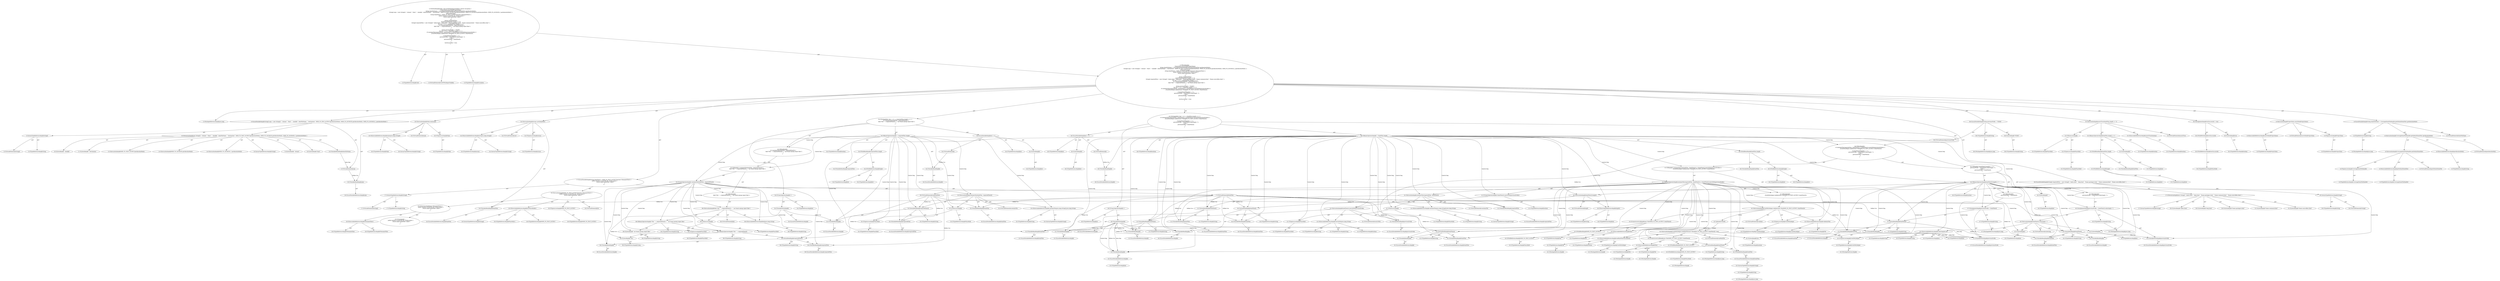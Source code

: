 digraph "testHTMLReportValidity#?" {
0 [label="2:CtTypeReferenceImpl@void" shape=ellipse]
1 [label="2:CtVirtualElement@testHTMLReportValidity" shape=ellipse]
2 [label="2:CtTypeReferenceImpl@Exception" shape=ellipse]
3 [label="2:CtPackageReferenceImpl@java.lang" shape=ellipse]
4 [label="3:CtExecutableReferenceImpl@saveGlobalProjectData()" shape=ellipse]
5 [label="3:CtTypeReferenceImpl@ProjectData" shape=ellipse]
6 [label="3:CtVirtualElement@saveGlobalProjectData" shape=ellipse]
7 [label="3:CtTypeAccessImpl@ProjectData" shape=ellipse]
8 [label="3:CtTypeReferenceImpl@ProjectData" shape=ellipse]
9 [label="3:CtInvocationImpl@ProjectData.saveGlobalProjectData()" shape=ellipse]
10 [label="4:CtTypeReferenceImpl@String" shape=ellipse]
11 [label="4:CtPackageReferenceImpl@java.lang" shape=ellipse]
12 [label="4:CtExecutableReferenceImpl@getAbsolutePath()" shape=ellipse]
13 [label="4:CtTypeReferenceImpl@String" shape=ellipse]
14 [label="4:CtVirtualElement@getAbsolutePath" shape=ellipse]
15 [label="4:CtExecutableReferenceImpl@getDefaultDataFile()" shape=ellipse]
16 [label="4:CtTypeReferenceImpl@CoverageDataFileHandler" shape=ellipse]
17 [label="4:CtVirtualElement@getDefaultDataFile" shape=ellipse]
18 [label="4:CtTypeAccessImpl@CoverageDataFileHandler" shape=ellipse]
19 [label="4:CtTypeReferenceImpl@CoverageDataFileHandler" shape=ellipse]
20 [label="4:CtInvocationImpl@CoverageDataFileHandler.getDefaultDataFile()" shape=ellipse]
21 [label="4:CtInvocationImpl@CoverageDataFileHandler.getDefaultDataFile().getAbsolutePath()" shape=ellipse]
22 [label="4:CtVirtualElement@dataFileName" shape=ellipse]
23 [label="4:CtLocalVariableImpl@String dataFileName = CoverageDataFileHandler.getDefaultDataFile().getAbsolutePath()" shape=ellipse]
24 [label="5:CtVirtualElement@String[]" shape=ellipse]
25 [label="5:CtArrayTypeReferenceImpl@String[]" shape=ellipse]
26 [label="5:CtTypeReferenceImpl@String" shape=ellipse]
27 [label="6:CtNewArrayImpl@new String[]\{ \"--format\", \"html\", \"--datafile\", dataFileName, \"--destination\", PATH_TO_TEST_OUTPUT.getAbsolutePath(), PATH_TO_SOURCES.getAbsolutePath(), PATH_TO_SOURCES_2.getAbsolutePath() \}" shape=ellipse]
28 [label="6:CtArrayTypeReferenceImpl@String[]" shape=ellipse]
29 [label="7:CtLiteralImpl@\"--format\"" shape=ellipse]
30 [label="8:CtLiteralImpl@\"html\"" shape=ellipse]
31 [label="9:CtLiteralImpl@\"--datafile\"" shape=ellipse]
32 [label="10:CtVariableReadImpl@dataFileName" shape=ellipse]
33 [label="11:CtLiteralImpl@\"--destination\"" shape=ellipse]
34 [label="12:CtInvocationImpl@PATH_TO_TEST_OUTPUT.getAbsolutePath()" shape=ellipse]
35 [label="13:CtInvocationImpl@PATH_TO_SOURCES.getAbsolutePath()" shape=ellipse]
36 [label="14:CtInvocationImpl@PATH_TO_SOURCES_2.getAbsolutePath()" shape=ellipse]
37 [label="5:CtVirtualElement@args" shape=ellipse]
38 [label="5:CtLocalVariableImpl@String[] args = new String[]\{ \"--format\", \"html\", \"--datafile\", dataFileName, \"--destination\", PATH_TO_TEST_OUTPUT.getAbsolutePath(), PATH_TO_SOURCES.getAbsolutePath(), PATH_TO_SOURCES_2.getAbsolutePath() \}" shape=ellipse]
39 [label="16:CtExecutableReferenceImpl@main(java.lang.String[])" shape=ellipse]
40 [label="16:CtTypeReferenceImpl@Main" shape=ellipse]
41 [label="16:CtArrayTypeReferenceImpl@String[]" shape=ellipse]
42 [label="16:CtVirtualElement@main" shape=ellipse]
43 [label="16:CtTypeAccessImpl@Main" shape=ellipse]
44 [label="16:CtTypeReferenceImpl@Main" shape=ellipse]
45 [label="16:CtVariableReadImpl@args" shape=ellipse]
46 [label="16:CtLocalVariableReferenceImpl@args" shape=ellipse]
47 [label="16:CtInvocationImpl@Main.main(args)" shape=ellipse]
48 [label="17:CtVirtualElement@String[]" shape=ellipse]
49 [label="17:CtArrayTypeReferenceImpl@String[]" shape=ellipse]
50 [label="17:CtTypeReferenceImpl@String" shape=ellipse]
51 [label="18:CtExecutableReferenceImpl@list(PlaceHold$1)" shape=ellipse]
52 [label="18:CtTypeReferenceImpl@PATH_TO_TEST_OUTPUT" shape=ellipse]
53 [label="18:CtArrayTypeReferenceImpl@String[]" shape=ellipse]
54 [label="18:CtTypeReferenceImpl@PlaceHold.1" shape=ellipse]
55 [label="18:CtVirtualElement@list" shape=ellipse]
56 [label="18:CtTypeAccessImpl@PATH_TO_TEST_OUTPUT" shape=ellipse]
57 [label="18:CtTypeReferenceImpl@PATH_TO_TEST_OUTPUT" shape=ellipse]
58 [label="19:CtExecutableReferenceImpl@FilenameFilter()" shape=ellipse]
59 [label="19:CtTypeReferenceImpl@FilenameFilter" shape=ellipse]
60 [label="19:CtTypeReferenceImpl@FilenameFilter" shape=ellipse]
61 [label="19:CtNewClassImpl@new FilenameFilter() \{
    public boolean accept(File dir, String name) \{
        return name.endsWith(\".html\");
    \}
\}" shape=ellipse]
62 [label="19:CtClassImpl@ \{
    public boolean accept(File dir, String name) \{
        return name.endsWith(\".html\");
    \}
\}" shape=ellipse]
63 [label="18:CtInvocationImpl@PATH_TO_TEST_OUTPUT.list(new FilenameFilter() \{
    public boolean accept(File dir, String name) \{
        return name.endsWith(\".html\");
    \}
\})" shape=ellipse]
64 [label="17:CtVirtualElement@htmlFiles" shape=ellipse]
65 [label="17:CtLocalVariableImpl@String htmlFiles[] = PATH_TO_TEST_OUTPUT.list(new FilenameFilter() \{
    public boolean accept(File dir, String name) \{
        return name.endsWith(\".html\");
    \}
\})" shape=ellipse]
66 [label="24:CtExecutableReferenceImpl@sort(java.lang.String[])" shape=ellipse]
67 [label="24:CtTypeReferenceImpl@Arrays" shape=ellipse]
68 [label="24:CtArrayTypeReferenceImpl@String[]" shape=ellipse]
69 [label="24:CtVirtualElement@sort" shape=ellipse]
70 [label="24:CtTypeAccessImpl@Arrays" shape=ellipse]
71 [label="24:CtTypeReferenceImpl@Arrays" shape=ellipse]
72 [label="24:CtVariableReadImpl@htmlFiles" shape=ellipse]
73 [label="24:CtLocalVariableReferenceImpl@htmlFiles" shape=ellipse]
74 [label="24:CtInvocationImpl@Arrays.sort(htmlFiles)" shape=ellipse]
75 [label="25:CtExecutableReferenceImpl@assertTrue(boolean)" shape=ellipse]
76 [label="25:CtTypeReferenceImpl@boolean" shape=ellipse]
77 [label="25:CtVirtualElement@assertTrue" shape=ellipse]
78 [label="25:CtTypeAccessImpl@PlaceHold" shape=ellipse]
79 [label="25:CtTypeReferenceImpl@PlaceHold" shape=ellipse]
80 [label="25:CtThisAccessImpl@" shape=ellipse]
81 [label="25:CtTypeReferenceImpl@PlaceHold" shape=ellipse]
82 [label="25:CtFieldReferenceImpl@length" shape=ellipse]
83 [label="25:CtTypeReferenceImpl@int" shape=ellipse]
84 [label="25:CtTypeReferenceImpl@int" shape=ellipse]
85 [label="25:CtFieldReadImpl@htmlFiles.length" shape=ellipse]
86 [label="25:CtVariableReadImpl@htmlFiles" shape=ellipse]
87 [label="25:CtLiteralImpl@5" shape=ellipse]
88 [label="25:CtTypeReferenceImpl@int" shape=ellipse]
89 [label="25:CtBinaryOperatorImpl@htmlFiles.length >= 5" shape=ellipse]
90 [label="25:CtTypeReferenceImpl@boolean" shape=ellipse]
91 [label="25:CtInvocationImpl@assertTrue(htmlFiles.length >= 5)" shape=ellipse]
92 [label="26:CtVirtualElement@String[]" shape=ellipse]
93 [label="26:CtArrayTypeReferenceImpl@String[]" shape=ellipse]
94 [label="26:CtTypeReferenceImpl@String" shape=ellipse]
95 [label="27:CtNewArrayImpl@new String[]\{ \"index.html\", \"help.html\", \"frame-packages.html\", \"frame-summary.html\", \"frame-sourcefiles.html\" \}" shape=ellipse]
96 [label="27:CtArrayTypeReferenceImpl@String[]" shape=ellipse]
97 [label="28:CtLiteralImpl@\"index.html\"" shape=ellipse]
98 [label="29:CtLiteralImpl@\"help.html\"" shape=ellipse]
99 [label="30:CtLiteralImpl@\"frame-packages.html\"" shape=ellipse]
100 [label="31:CtLiteralImpl@\"frame-summary.html\"" shape=ellipse]
101 [label="32:CtLiteralImpl@\"frame-sourcefiles.html\"" shape=ellipse]
102 [label="26:CtVirtualElement@requiredFiles" shape=ellipse]
103 [label="26:CtLocalVariableImpl@String[] requiredFiles = new String[]\{ \"index.html\", \"help.html\", \"frame-packages.html\", \"frame-summary.html\", \"frame-sourcefiles.html\" \}" shape=ellipse]
104 [label="34:CtTypeReferenceImpl@int" shape=ellipse]
105 [label="34:CtLiteralImpl@0" shape=ellipse]
106 [label="34:CtTypeReferenceImpl@int" shape=ellipse]
107 [label="34:CtVirtualElement@i" shape=ellipse]
108 [label="34:CtLocalVariableImpl@int i = 0" shape=ellipse]
109 [label="34:CtVariableReadImpl@i" shape=ellipse]
110 [label="34:CtLocalVariableReferenceImpl@i" shape=ellipse]
111 [label="34:CtFieldReferenceImpl@length" shape=ellipse]
112 [label="34:CtTypeReferenceImpl@int" shape=ellipse]
113 [label="34:CtTypeReferenceImpl@int" shape=ellipse]
114 [label="34:CtFieldReadImpl@requiredFiles.length" shape=ellipse]
115 [label="34:CtVariableReadImpl@requiredFiles" shape=ellipse]
116 [label="34:CtBinaryOperatorImpl@i < requiredFiles.length" shape=ellipse]
117 [label="34:CtTypeReferenceImpl@boolean" shape=ellipse]
118 [label="34:CtVariableWriteImpl@i" shape=ellipse]
119 [label="34:CtLocalVariableReferenceImpl@i" shape=ellipse]
120 [label="34:CtUnaryOperatorImpl@i++" shape=ellipse]
121 [label="34:CtTypeReferenceImpl@int" shape=ellipse]
122 [label="35:CtExecutableReferenceImpl@containsFile(java.lang.String[],java.lang.String)" shape=ellipse]
123 [label="35:CtArrayTypeReferenceImpl@String[]" shape=ellipse]
124 [label="35:CtTypeReferenceImpl@String" shape=ellipse]
125 [label="35:CtVirtualElement@containsFile" shape=ellipse]
126 [label="35:CtTypeAccessImpl@PlaceHold" shape=ellipse]
127 [label="35:CtTypeReferenceImpl@PlaceHold" shape=ellipse]
128 [label="35:CtThisAccessImpl@" shape=ellipse]
129 [label="35:CtTypeReferenceImpl@PlaceHold" shape=ellipse]
130 [label="35:CtVariableReadImpl@htmlFiles" shape=ellipse]
131 [label="35:CtLocalVariableReferenceImpl@htmlFiles" shape=ellipse]
132 [label="35:CtVariableReadImpl@requiredFiles" shape=ellipse]
133 [label="35:CtLocalVariableReferenceImpl@requiredFiles" shape=ellipse]
134 [label="35:CtVariableReadImpl@i" shape=ellipse]
135 [label="35:CtLocalVariableReferenceImpl@i" shape=ellipse]
136 [label="35:CtArrayReadImpl@requiredFiles[i]" shape=ellipse]
137 [label="35:CtTypeReferenceImpl@String" shape=ellipse]
138 [label="35:CtInvocationImpl@containsFile(htmlFiles, requiredFiles[i])" shape=ellipse]
139 [label="35:CtUnaryOperatorImpl@!containsFile(htmlFiles, requiredFiles[i])" shape=ellipse]
140 [label="36:CtExecutableReferenceImpl@fail(java.lang.String)" shape=ellipse]
141 [label="36:CtTypeReferenceImpl@String" shape=ellipse]
142 [label="36:CtVirtualElement@fail" shape=ellipse]
143 [label="36:CtTypeAccessImpl@PlaceHold" shape=ellipse]
144 [label="36:CtTypeReferenceImpl@PlaceHold" shape=ellipse]
145 [label="36:CtThisAccessImpl@" shape=ellipse]
146 [label="36:CtTypeReferenceImpl@PlaceHold" shape=ellipse]
147 [label="36:CtLiteralImpl@\"File \"" shape=ellipse]
148 [label="36:CtTypeReferenceImpl@String" shape=ellipse]
149 [label="36:CtVariableReadImpl@requiredFiles" shape=ellipse]
150 [label="36:CtLocalVariableReferenceImpl@requiredFiles" shape=ellipse]
151 [label="36:CtVariableReadImpl@i" shape=ellipse]
152 [label="36:CtLocalVariableReferenceImpl@i" shape=ellipse]
153 [label="36:CtArrayReadImpl@requiredFiles[i]" shape=ellipse]
154 [label="36:CtTypeReferenceImpl@String" shape=ellipse]
155 [label="36:CtBinaryOperatorImpl@(\"File \" + requiredFiles[i])" shape=ellipse]
156 [label="36:CtTypeReferenceImpl@String" shape=ellipse]
157 [label="36:CtLiteralImpl@\" not found among report files\"" shape=ellipse]
158 [label="36:CtTypeReferenceImpl@String" shape=ellipse]
159 [label="36:CtBinaryOperatorImpl@(\"File \" + requiredFiles[i]) + \" not found among report files\"" shape=ellipse]
160 [label="36:CtTypeReferenceImpl@String" shape=ellipse]
161 [label="36:CtInvocationImpl@fail((\"File \" + requiredFiles[i]) + \" not found among report files\")" shape=ellipse]
162 [label="35:CtBlockImpl@\{
    fail((\"File \" + requiredFiles[i]) + \" not found among report files\");
\}" shape=ellipse]
163 [label="35:CtIfImpl@if (!containsFile(htmlFiles, requiredFiles[i])) \{
    fail((\"File \" + requiredFiles[i]) + \" not found among report files\");
\}" shape=ellipse]
164 [label="34:CtBlockImpl@\{
    if (!containsFile(htmlFiles, requiredFiles[i])) \{
        fail((\"File \" + requiredFiles[i]) + \" not found among report files\");
    \}
\}" shape=ellipse]
165 [label="34:CtForImpl@for (int i = 0; i < requiredFiles.length; i++) \{
    if (!containsFile(htmlFiles, requiredFiles[i])) \{
        fail((\"File \" + requiredFiles[i]) + \" not found among report files\");
    \}
\}" shape=ellipse]
166 [label="39:CtTypeReferenceImpl@String" shape=ellipse]
167 [label="39:CtPackageReferenceImpl@java.lang" shape=ellipse]
168 [label="39:CtLiteralImpl@\"NONE\"" shape=ellipse]
169 [label="39:CtTypeReferenceImpl@String" shape=ellipse]
170 [label="39:CtVirtualElement@previousPrefix" shape=ellipse]
171 [label="39:CtLocalVariableImpl@String previousPrefix = \"NONE\"" shape=ellipse]
172 [label="40:CtTypeReferenceImpl@int" shape=ellipse]
173 [label="40:CtLiteralImpl@0" shape=ellipse]
174 [label="40:CtTypeReferenceImpl@int" shape=ellipse]
175 [label="40:CtVirtualElement@i" shape=ellipse]
176 [label="40:CtLocalVariableImpl@int i = 0" shape=ellipse]
177 [label="40:CtVariableReadImpl@i" shape=ellipse]
178 [label="40:CtLocalVariableReferenceImpl@i" shape=ellipse]
179 [label="40:CtFieldReferenceImpl@length" shape=ellipse]
180 [label="40:CtTypeReferenceImpl@int" shape=ellipse]
181 [label="40:CtTypeReferenceImpl@int" shape=ellipse]
182 [label="40:CtFieldReadImpl@htmlFiles.length" shape=ellipse]
183 [label="40:CtVariableReadImpl@htmlFiles" shape=ellipse]
184 [label="40:CtBinaryOperatorImpl@i < htmlFiles.length" shape=ellipse]
185 [label="40:CtTypeReferenceImpl@boolean" shape=ellipse]
186 [label="40:CtVariableWriteImpl@i" shape=ellipse]
187 [label="40:CtLocalVariableReferenceImpl@i" shape=ellipse]
188 [label="40:CtUnaryOperatorImpl@i++" shape=ellipse]
189 [label="40:CtTypeReferenceImpl@int" shape=ellipse]
190 [label="41:CtExecutableReferenceImpl@containsFile(java.lang.String[],java.lang.String)" shape=ellipse]
191 [label="41:CtArrayTypeReferenceImpl@String[]" shape=ellipse]
192 [label="41:CtTypeReferenceImpl@String" shape=ellipse]
193 [label="41:CtVirtualElement@containsFile" shape=ellipse]
194 [label="41:CtTypeAccessImpl@PlaceHold" shape=ellipse]
195 [label="41:CtTypeReferenceImpl@PlaceHold" shape=ellipse]
196 [label="41:CtThisAccessImpl@" shape=ellipse]
197 [label="41:CtTypeReferenceImpl@PlaceHold" shape=ellipse]
198 [label="41:CtVariableReadImpl@requiredFiles" shape=ellipse]
199 [label="41:CtLocalVariableReferenceImpl@requiredFiles" shape=ellipse]
200 [label="41:CtVariableReadImpl@htmlFiles" shape=ellipse]
201 [label="41:CtLocalVariableReferenceImpl@htmlFiles" shape=ellipse]
202 [label="41:CtVariableReadImpl@i" shape=ellipse]
203 [label="41:CtLocalVariableReferenceImpl@i" shape=ellipse]
204 [label="41:CtArrayReadImpl@htmlFiles[i]" shape=ellipse]
205 [label="41:CtTypeReferenceImpl@String" shape=ellipse]
206 [label="41:CtInvocationImpl@containsFile(requiredFiles, htmlFiles[i])" shape=ellipse]
207 [label="41:CtExecutableReferenceImpl@startsWith(java.lang.String)" shape=ellipse]
208 [label="41:CtTypeReferenceImpl@String" shape=ellipse]
209 [label="41:CtTypeReferenceImpl@boolean" shape=ellipse]
210 [label="41:CtTypeReferenceImpl@String" shape=ellipse]
211 [label="41:CtVirtualElement@startsWith" shape=ellipse]
212 [label="41:CtVariableReadImpl@htmlFiles" shape=ellipse]
213 [label="41:CtLocalVariableReferenceImpl@htmlFiles" shape=ellipse]
214 [label="41:CtVariableReadImpl@i" shape=ellipse]
215 [label="41:CtLocalVariableReferenceImpl@i" shape=ellipse]
216 [label="41:CtArrayReadImpl@htmlFiles[i]" shape=ellipse]
217 [label="41:CtTypeReferenceImpl@String" shape=ellipse]
218 [label="41:CtVariableReadImpl@previousPrefix" shape=ellipse]
219 [label="41:CtLocalVariableReferenceImpl@previousPrefix" shape=ellipse]
220 [label="41:CtInvocationImpl@htmlFiles[i].startsWith(previousPrefix)" shape=ellipse]
221 [label="41:CtUnaryOperatorImpl@(!htmlFiles[i].startsWith(previousPrefix))" shape=ellipse]
222 [label="41:CtTypeReferenceImpl@boolean" shape=ellipse]
223 [label="41:CtBinaryOperatorImpl@containsFile(requiredFiles, htmlFiles[i]) || (!htmlFiles[i].startsWith(previousPrefix))" shape=ellipse]
224 [label="42:CtExecutableReferenceImpl@validate(File)" shape=ellipse]
225 [label="42:CtTypeReferenceImpl@JUnitXMLHelper" shape=ellipse]
226 [label="42:CtTypeReferenceImpl@File" shape=ellipse]
227 [label="42:CtVirtualElement@validate" shape=ellipse]
228 [label="42:CtTypeAccessImpl@JUnitXMLHelper" shape=ellipse]
229 [label="42:CtTypeReferenceImpl@JUnitXMLHelper" shape=ellipse]
230 [label="42:CtExecutableReferenceImpl@File()" shape=ellipse]
231 [label="42:CtTypeReferenceImpl@File" shape=ellipse]
232 [label="42:CtTypeReferenceImpl@File" shape=ellipse]
233 [label="42:CtFieldReferenceImpl@PATH_TO_TEST_OUTPUT" shape=ellipse]
234 [label="42:CtTypeReferenceImpl@PlaceHold" shape=ellipse]
235 [label="42:CtFieldReadImpl@PATH_TO_TEST_OUTPUT" shape=ellipse]
236 [label="42:CtVariableReadImpl@htmlFiles" shape=ellipse]
237 [label="42:CtLocalVariableReferenceImpl@htmlFiles" shape=ellipse]
238 [label="42:CtVariableReadImpl@i" shape=ellipse]
239 [label="42:CtLocalVariableReferenceImpl@i" shape=ellipse]
240 [label="42:CtArrayReadImpl@htmlFiles[i]" shape=ellipse]
241 [label="42:CtTypeReferenceImpl@String" shape=ellipse]
242 [label="42:CtConstructorCallImpl@new File(PATH_TO_TEST_OUTPUT, htmlFiles[i])" shape=ellipse]
243 [label="42:CtInvocationImpl@JUnitXMLHelper.validate(new File(PATH_TO_TEST_OUTPUT, htmlFiles[i]))" shape=ellipse]
244 [label="41:CtBlockImpl@\{
    JUnitXMLHelper.validate(new File(PATH_TO_TEST_OUTPUT, htmlFiles[i]));
\}" shape=ellipse]
245 [label="41:CtIfImpl@if (containsFile(requiredFiles, htmlFiles[i]) || (!htmlFiles[i].startsWith(previousPrefix))) \{
    JUnitXMLHelper.validate(new File(PATH_TO_TEST_OUTPUT, htmlFiles[i]));
\}" shape=ellipse]
246 [label="44:CtExecutableReferenceImpl@length()" shape=ellipse]
247 [label="44:CtTypeReferenceImpl@String" shape=ellipse]
248 [label="44:CtTypeReferenceImpl@int" shape=ellipse]
249 [label="44:CtVirtualElement@length" shape=ellipse]
250 [label="44:CtVariableReadImpl@htmlFiles" shape=ellipse]
251 [label="44:CtLocalVariableReferenceImpl@htmlFiles" shape=ellipse]
252 [label="44:CtVariableReadImpl@i" shape=ellipse]
253 [label="44:CtLocalVariableReferenceImpl@i" shape=ellipse]
254 [label="44:CtArrayReadImpl@htmlFiles[i]" shape=ellipse]
255 [label="44:CtTypeReferenceImpl@String" shape=ellipse]
256 [label="44:CtInvocationImpl@htmlFiles[i].length()" shape=ellipse]
257 [label="44:CtLiteralImpl@7" shape=ellipse]
258 [label="44:CtTypeReferenceImpl@int" shape=ellipse]
259 [label="44:CtBinaryOperatorImpl@htmlFiles[i].length() > 7" shape=ellipse]
260 [label="44:CtTypeReferenceImpl@boolean" shape=ellipse]
261 [label="45:CtVariableWriteImpl@previousPrefix" shape=ellipse]
262 [label="45:CtLocalVariableReferenceImpl@previousPrefix" shape=ellipse]
263 [label="45:CtExecutableReferenceImpl@substring(int,int)" shape=ellipse]
264 [label="45:CtTypeReferenceImpl@String" shape=ellipse]
265 [label="45:CtTypeReferenceImpl@String" shape=ellipse]
266 [label="45:CtTypeReferenceImpl@int" shape=ellipse]
267 [label="45:CtTypeReferenceImpl@int" shape=ellipse]
268 [label="45:CtVirtualElement@substring" shape=ellipse]
269 [label="45:CtVariableReadImpl@htmlFiles" shape=ellipse]
270 [label="45:CtLocalVariableReferenceImpl@htmlFiles" shape=ellipse]
271 [label="45:CtVariableReadImpl@i" shape=ellipse]
272 [label="45:CtLocalVariableReferenceImpl@i" shape=ellipse]
273 [label="45:CtArrayReadImpl@htmlFiles[i]" shape=ellipse]
274 [label="45:CtTypeReferenceImpl@String" shape=ellipse]
275 [label="45:CtLiteralImpl@0" shape=ellipse]
276 [label="45:CtTypeReferenceImpl@int" shape=ellipse]
277 [label="45:CtLiteralImpl@7" shape=ellipse]
278 [label="45:CtTypeReferenceImpl@int" shape=ellipse]
279 [label="45:CtInvocationImpl@htmlFiles[i].substring(0, 7)" shape=ellipse]
280 [label="45:CtTypeReferenceImpl@String" shape=ellipse]
281 [label="45:CtPackageReferenceImpl@java.lang" shape=ellipse]
282 [label="45:CtAssignmentImpl@previousPrefix = htmlFiles[i].substring(0, 7)" shape=ellipse]
283 [label="44:CtBlockImpl@\{
    previousPrefix = htmlFiles[i].substring(0, 7);
\}" shape=ellipse]
284 [label="47:CtVariableWriteImpl@previousPrefix" shape=ellipse]
285 [label="47:CtLocalVariableReferenceImpl@previousPrefix" shape=ellipse]
286 [label="47:CtVariableReadImpl@htmlFiles" shape=ellipse]
287 [label="47:CtLocalVariableReferenceImpl@htmlFiles" shape=ellipse]
288 [label="47:CtVariableReadImpl@i" shape=ellipse]
289 [label="47:CtLocalVariableReferenceImpl@i" shape=ellipse]
290 [label="47:CtArrayReadImpl@htmlFiles[i]" shape=ellipse]
291 [label="47:CtTypeReferenceImpl@String" shape=ellipse]
292 [label="47:CtTypeReferenceImpl@String" shape=ellipse]
293 [label="47:CtPackageReferenceImpl@java.lang" shape=ellipse]
294 [label="47:CtAssignmentImpl@previousPrefix = htmlFiles[i]" shape=ellipse]
295 [label="46:CtBlockImpl@\{
    previousPrefix = htmlFiles[i];
\}" shape=ellipse]
296 [label="44:CtIfImpl@if (htmlFiles[i].length() > 7) \{
    previousPrefix = htmlFiles[i].substring(0, 7);
\} else \{
    previousPrefix = htmlFiles[i];
\}" shape=ellipse]
297 [label="40:CtBlockImpl@\{
    if (containsFile(requiredFiles, htmlFiles[i]) || (!htmlFiles[i].startsWith(previousPrefix))) \{
        JUnitXMLHelper.validate(new File(PATH_TO_TEST_OUTPUT, htmlFiles[i]));
    \}
    if (htmlFiles[i].length() > 7) \{
        previousPrefix = htmlFiles[i].substring(0, 7);
    \} else \{
        previousPrefix = htmlFiles[i];
    \}
\}" shape=ellipse]
298 [label="40:CtForImpl@for (int i = 0; i < htmlFiles.length; i++) \{
    if (containsFile(requiredFiles, htmlFiles[i]) || (!htmlFiles[i].startsWith(previousPrefix))) \{
        JUnitXMLHelper.validate(new File(PATH_TO_TEST_OUTPUT, htmlFiles[i]));
    \}
    if (htmlFiles[i].length() > 7) \{
        previousPrefix = htmlFiles[i].substring(0, 7);
    \} else \{
        previousPrefix = htmlFiles[i];
    \}
\}" shape=ellipse]
299 [label="50:CtFieldReferenceImpl@testSuccessful" shape=ellipse]
300 [label="50:CtTypeReferenceImpl@PlaceHold" shape=ellipse]
301 [label="50:CtFieldWriteImpl@testSuccessful" shape=ellipse]
302 [label="50:CtLiteralImpl@true" shape=ellipse]
303 [label="50:CtTypeReferenceImpl@boolean" shape=ellipse]
304 [label="50:CtAssignmentImpl@testSuccessful = true" shape=ellipse]
305 [label="2:CtBlockImpl@\{
    ProjectData.saveGlobalProjectData();
    String dataFileName = CoverageDataFileHandler.getDefaultDataFile().getAbsolutePath();
    String[] args = new String[]\{ \"--format\", \"html\", \"--datafile\", dataFileName, \"--destination\", PATH_TO_TEST_OUTPUT.getAbsolutePath(), PATH_TO_SOURCES.getAbsolutePath(), PATH_TO_SOURCES_2.getAbsolutePath() \};
    Main.main(args);
    String htmlFiles[] = PATH_TO_TEST_OUTPUT.list(new FilenameFilter() \{
        public boolean accept(File dir, String name) \{
            return name.endsWith(\".html\");
        \}
    \});
    Arrays.sort(htmlFiles);
    assertTrue(htmlFiles.length >= 5);
    String[] requiredFiles = new String[]\{ \"index.html\", \"help.html\", \"frame-packages.html\", \"frame-summary.html\", \"frame-sourcefiles.html\" \};
    for (int i = 0; i < requiredFiles.length; i++) \{
        if (!containsFile(htmlFiles, requiredFiles[i])) \{
            fail((\"File \" + requiredFiles[i]) + \" not found among report files\");
        \}
    \}
    String previousPrefix = \"NONE\";
    for (int i = 0; i < htmlFiles.length; i++) \{
        if (containsFile(requiredFiles, htmlFiles[i]) || (!htmlFiles[i].startsWith(previousPrefix))) \{
            JUnitXMLHelper.validate(new File(PATH_TO_TEST_OUTPUT, htmlFiles[i]));
        \}
        if (htmlFiles[i].length() > 7) \{
            previousPrefix = htmlFiles[i].substring(0, 7);
        \} else \{
            previousPrefix = htmlFiles[i];
        \}
    \}
    testSuccessful = true;
\}" shape=ellipse]
306 [label="2:CtMethodImpl@public void testHTMLReportValidity() throws Exception \{
    ProjectData.saveGlobalProjectData();
    String dataFileName = CoverageDataFileHandler.getDefaultDataFile().getAbsolutePath();
    String[] args = new String[]\{ \"--format\", \"html\", \"--datafile\", dataFileName, \"--destination\", PATH_TO_TEST_OUTPUT.getAbsolutePath(), PATH_TO_SOURCES.getAbsolutePath(), PATH_TO_SOURCES_2.getAbsolutePath() \};
    Main.main(args);
    String htmlFiles[] = PATH_TO_TEST_OUTPUT.list(new FilenameFilter() \{
        public boolean accept(File dir, String name) \{
            return name.endsWith(\".html\");
        \}
    \});
    Arrays.sort(htmlFiles);
    assertTrue(htmlFiles.length >= 5);
    String[] requiredFiles = new String[]\{ \"index.html\", \"help.html\", \"frame-packages.html\", \"frame-summary.html\", \"frame-sourcefiles.html\" \};
    for (int i = 0; i < requiredFiles.length; i++) \{
        if (!containsFile(htmlFiles, requiredFiles[i])) \{
            fail((\"File \" + requiredFiles[i]) + \" not found among report files\");
        \}
    \}
    String previousPrefix = \"NONE\";
    for (int i = 0; i < htmlFiles.length; i++) \{
        if (containsFile(requiredFiles, htmlFiles[i]) || (!htmlFiles[i].startsWith(previousPrefix))) \{
            JUnitXMLHelper.validate(new File(PATH_TO_TEST_OUTPUT, htmlFiles[i]));
        \}
        if (htmlFiles[i].length() > 7) \{
            previousPrefix = htmlFiles[i].substring(0, 7);
        \} else \{
            previousPrefix = htmlFiles[i];
        \}
    \}
    testSuccessful = true;
\}" shape=ellipse]
307 [label="42:Update@UPDATE" shape=ellipse]
308 [label="42:CtPackageReferenceImpl@" shape=ellipse]
309 [label="42:CtTypeReferenceImpl@JUnitXMLHelper" shape=ellipse]
310 [label="42:CtTypeAccessImpl@JUnitXMLHelper" shape=ellipse]
311 [label="42:CtPackageReferenceImpl@" shape=ellipse]
312 [label="42:CtTypeReferenceImpl@JUnitXMLHelper" shape=ellipse]
313 [label="42:CtPackageReferenceImpl@" shape=ellipse]
314 [label="42:CtTypeReferenceImpl@File" shape=ellipse]
315 [label="42:CtTypeReferenceImpl@boolean" shape=ellipse]
316 [label="42:CtExecutableReferenceImpl@readXmlFile(File,boolean)" shape=ellipse]
317 [label="42:CtPackageReferenceImpl@" shape=ellipse]
318 [label="42:CtTypeReferenceImpl@File" shape=ellipse]
319 [label="42:CtPackageReferenceImpl@" shape=ellipse]
320 [label="42:CtTypeReferenceImpl@File" shape=ellipse]
321 [label="42:CtExecutableReferenceImpl@File()" shape=ellipse]
322 [label="42:CtPackageReferenceImpl@" shape=ellipse]
323 [label="42:CtTypeReferenceImpl@PlaceHold" shape=ellipse]
324 [label="42:CtFieldReferenceImpl@PATH_TO_TEST_OUTPUT" shape=ellipse]
325 [label="42:CtFieldReadImpl@PATH_TO_TEST_OUTPUT" shape=ellipse]
326 [label="42:CtPackageReferenceImpl@java.lang" shape=ellipse]
327 [label="42:CtTypeReferenceImpl@String" shape=ellipse]
328 [label="42:CtPackageReferenceImpl@java.lang" shape=ellipse]
329 [label="42:CtTypeReferenceImpl@String" shape=ellipse]
330 [label="42:CtArrayTypeReferenceImpl@String[]" shape=ellipse]
331 [label="42:CtLocalVariableReferenceImpl@htmlFiles" shape=ellipse]
332 [label="42:CtVariableReadImpl@htmlFiles" shape=ellipse]
333 [label="42:CtTypeReferenceImpl@int" shape=ellipse]
334 [label="42:CtLocalVariableReferenceImpl@i" shape=ellipse]
335 [label="42:CtVariableReadImpl@i" shape=ellipse]
336 [label="42:CtArrayReadImpl@htmlFiles[i]" shape=ellipse]
337 [label="42:CtConstructorCallImpl@new File(PATH_TO_TEST_OUTPUT, htmlFiles[i])" shape=ellipse]
338 [label="42:CtTypeReferenceImpl@boolean" shape=ellipse]
339 [label="42:CtLiteralImpl@true" shape=ellipse]
340 [label="42:CtInvocationImpl@JUnitXMLHelper.readXmlFile(new File(PATH_TO_TEST_OUTPUT, htmlFiles[i]), true)" shape=ellipse]
341 [label="42:CtVirtualElement@readXmlFile" shape=ellipse]
2 -> 3 [label="AST"];
4 -> 5 [label="AST"];
7 -> 8 [label="AST"];
9 -> 6 [label="AST"];
9 -> 7 [label="AST"];
9 -> 4 [label="AST"];
10 -> 11 [label="AST"];
12 -> 13 [label="AST"];
15 -> 16 [label="AST"];
18 -> 19 [label="AST"];
20 -> 17 [label="AST"];
20 -> 18 [label="AST"];
20 -> 15 [label="AST"];
21 -> 14 [label="AST"];
21 -> 20 [label="AST"];
21 -> 12 [label="AST"];
23 -> 22 [label="AST"];
23 -> 10 [label="AST"];
23 -> 21 [label="AST"];
25 -> 24 [label="AST"];
25 -> 26 [label="AST"];
27 -> 28 [label="AST"];
27 -> 29 [label="AST"];
27 -> 30 [label="AST"];
27 -> 31 [label="AST"];
27 -> 32 [label="AST"];
27 -> 33 [label="AST"];
27 -> 34 [label="AST"];
27 -> 35 [label="AST"];
27 -> 36 [label="AST"];
32 -> 37 [label="Data Dep"];
37 -> 45 [label="Define-Use"];
38 -> 37 [label="AST"];
38 -> 25 [label="AST"];
38 -> 27 [label="AST"];
39 -> 40 [label="AST"];
39 -> 41 [label="AST"];
43 -> 44 [label="AST"];
45 -> 46 [label="AST"];
47 -> 42 [label="AST"];
47 -> 43 [label="AST"];
47 -> 39 [label="AST"];
47 -> 45 [label="AST"];
49 -> 48 [label="AST"];
49 -> 50 [label="AST"];
51 -> 52 [label="AST"];
51 -> 53 [label="AST"];
51 -> 54 [label="AST"];
56 -> 57 [label="AST"];
58 -> 59 [label="AST"];
58 -> 60 [label="AST"];
61 -> 58 [label="AST"];
61 -> 62 [label="AST"];
63 -> 55 [label="AST"];
63 -> 56 [label="AST"];
63 -> 51 [label="AST"];
63 -> 61 [label="AST"];
64 -> 72 [label="Define-Use"];
64 -> 130 [label="Define-Use"];
64 -> 200 [label="Define-Use"];
64 -> 204 [label="Define-Use"];
64 -> 212 [label="Define-Use"];
64 -> 216 [label="Define-Use"];
64 -> 236 [label="Define-Use"];
64 -> 240 [label="Define-Use"];
64 -> 250 [label="Define-Use"];
64 -> 254 [label="Define-Use"];
64 -> 269 [label="Define-Use"];
64 -> 273 [label="Define-Use"];
64 -> 286 [label="Define-Use"];
64 -> 290 [label="Define-Use"];
65 -> 64 [label="AST"];
65 -> 49 [label="AST"];
65 -> 63 [label="AST"];
66 -> 67 [label="AST"];
66 -> 68 [label="AST"];
70 -> 71 [label="AST"];
72 -> 73 [label="AST"];
74 -> 69 [label="AST"];
74 -> 70 [label="AST"];
74 -> 66 [label="AST"];
74 -> 72 [label="AST"];
75 -> 76 [label="AST"];
78 -> 79 [label="AST"];
80 -> 81 [label="AST"];
80 -> 78 [label="AST"];
82 -> 83 [label="AST"];
82 -> 84 [label="AST"];
85 -> 86 [label="AST"];
85 -> 82 [label="AST"];
87 -> 88 [label="AST"];
89 -> 90 [label="AST"];
89 -> 85 [label="AST"];
89 -> 87 [label="AST"];
91 -> 77 [label="AST"];
91 -> 80 [label="AST"];
91 -> 75 [label="AST"];
91 -> 89 [label="AST"];
93 -> 92 [label="AST"];
93 -> 94 [label="AST"];
95 -> 96 [label="AST"];
95 -> 97 [label="AST"];
95 -> 98 [label="AST"];
95 -> 99 [label="AST"];
95 -> 100 [label="AST"];
95 -> 101 [label="AST"];
102 -> 132 [label="Define-Use"];
102 -> 136 [label="Define-Use"];
102 -> 149 [label="Define-Use"];
102 -> 153 [label="Define-Use"];
102 -> 198 [label="Define-Use"];
103 -> 102 [label="AST"];
103 -> 93 [label="AST"];
103 -> 95 [label="AST"];
105 -> 106 [label="AST"];
107 -> 109 [label="Define-Use"];
108 -> 107 [label="AST"];
108 -> 104 [label="AST"];
108 -> 105 [label="AST"];
109 -> 110 [label="AST"];
111 -> 112 [label="AST"];
111 -> 113 [label="AST"];
114 -> 115 [label="AST"];
114 -> 111 [label="AST"];
116 -> 117 [label="AST"];
116 -> 109 [label="AST"];
116 -> 114 [label="AST"];
116 -> 164 [label="Control Dep"];
116 -> 163 [label="Control Dep"];
116 -> 139 [label="Control Dep"];
116 -> 138 [label="Control Dep"];
116 -> 122 [label="Control Dep"];
116 -> 128 [label="Control Dep"];
116 -> 126 [label="Control Dep"];
116 -> 130 [label="Control Dep"];
116 -> 136 [label="Control Dep"];
116 -> 132 [label="Control Dep"];
116 -> 134 [label="Control Dep"];
118 -> 119 [label="AST"];
118 -> 134 [label="Define-Use"];
118 -> 151 [label="Define-Use"];
120 -> 121 [label="AST"];
120 -> 118 [label="AST"];
122 -> 123 [label="AST"];
122 -> 124 [label="AST"];
126 -> 127 [label="AST"];
128 -> 129 [label="AST"];
128 -> 126 [label="AST"];
130 -> 131 [label="AST"];
132 -> 133 [label="AST"];
134 -> 135 [label="AST"];
136 -> 137 [label="AST"];
136 -> 132 [label="AST"];
136 -> 134 [label="AST"];
138 -> 125 [label="AST"];
138 -> 128 [label="AST"];
138 -> 122 [label="AST"];
138 -> 130 [label="AST"];
138 -> 136 [label="AST"];
139 -> 138 [label="AST"];
139 -> 162 [label="Control Dep"];
139 -> 161 [label="Control Dep"];
139 -> 140 [label="Control Dep"];
139 -> 145 [label="Control Dep"];
139 -> 143 [label="Control Dep"];
139 -> 159 [label="Control Dep"];
139 -> 155 [label="Control Dep"];
139 -> 147 [label="Control Dep"];
139 -> 153 [label="Control Dep"];
139 -> 149 [label="Control Dep"];
139 -> 151 [label="Control Dep"];
139 -> 157 [label="Control Dep"];
140 -> 141 [label="AST"];
143 -> 144 [label="AST"];
145 -> 146 [label="AST"];
145 -> 143 [label="AST"];
147 -> 148 [label="AST"];
149 -> 150 [label="AST"];
151 -> 152 [label="AST"];
153 -> 154 [label="AST"];
153 -> 149 [label="AST"];
153 -> 151 [label="AST"];
155 -> 156 [label="AST"];
155 -> 147 [label="AST"];
155 -> 153 [label="AST"];
157 -> 158 [label="AST"];
159 -> 160 [label="AST"];
159 -> 155 [label="AST"];
159 -> 157 [label="AST"];
161 -> 142 [label="AST"];
161 -> 145 [label="AST"];
161 -> 140 [label="AST"];
161 -> 159 [label="AST"];
162 -> 161 [label="AST"];
163 -> 139 [label="AST"];
163 -> 162 [label="AST"];
164 -> 163 [label="AST"];
165 -> 108 [label="AST"];
165 -> 116 [label="AST"];
165 -> 120 [label="AST"];
165 -> 164 [label="AST"];
166 -> 167 [label="AST"];
168 -> 169 [label="AST"];
170 -> 218 [label="Define-Use"];
171 -> 170 [label="AST"];
171 -> 166 [label="AST"];
171 -> 168 [label="AST"];
173 -> 174 [label="AST"];
175 -> 177 [label="Define-Use"];
176 -> 175 [label="AST"];
176 -> 172 [label="AST"];
176 -> 173 [label="AST"];
177 -> 178 [label="AST"];
179 -> 180 [label="AST"];
179 -> 181 [label="AST"];
182 -> 183 [label="AST"];
182 -> 179 [label="AST"];
184 -> 185 [label="AST"];
184 -> 177 [label="AST"];
184 -> 182 [label="AST"];
184 -> 297 [label="Control Dep"];
184 -> 245 [label="Control Dep"];
184 -> 223 [label="Control Dep"];
184 -> 206 [label="Control Dep"];
184 -> 190 [label="Control Dep"];
184 -> 196 [label="Control Dep"];
184 -> 194 [label="Control Dep"];
184 -> 198 [label="Control Dep"];
184 -> 204 [label="Control Dep"];
184 -> 200 [label="Control Dep"];
184 -> 202 [label="Control Dep"];
184 -> 221 [label="Control Dep"];
184 -> 220 [label="Control Dep"];
184 -> 207 [label="Control Dep"];
184 -> 216 [label="Control Dep"];
184 -> 212 [label="Control Dep"];
184 -> 214 [label="Control Dep"];
184 -> 218 [label="Control Dep"];
184 -> 296 [label="Control Dep"];
184 -> 259 [label="Control Dep"];
184 -> 256 [label="Control Dep"];
184 -> 246 [label="Control Dep"];
184 -> 254 [label="Control Dep"];
184 -> 250 [label="Control Dep"];
184 -> 252 [label="Control Dep"];
184 -> 257 [label="Control Dep"];
186 -> 187 [label="AST"];
186 -> 202 [label="Define-Use"];
186 -> 214 [label="Define-Use"];
186 -> 238 [label="Define-Use"];
186 -> 252 [label="Define-Use"];
186 -> 271 [label="Define-Use"];
186 -> 288 [label="Define-Use"];
186 -> 335 [label="Define-Use"];
186 -> 335 [label="Data Dep"];
186 -> 335 [label="Control Dep"];
188 -> 189 [label="AST"];
188 -> 186 [label="AST"];
190 -> 191 [label="AST"];
190 -> 192 [label="AST"];
194 -> 195 [label="AST"];
196 -> 197 [label="AST"];
196 -> 194 [label="AST"];
198 -> 199 [label="AST"];
200 -> 201 [label="AST"];
202 -> 203 [label="AST"];
204 -> 205 [label="AST"];
204 -> 200 [label="AST"];
204 -> 202 [label="AST"];
206 -> 193 [label="AST"];
206 -> 196 [label="AST"];
206 -> 190 [label="AST"];
206 -> 198 [label="AST"];
206 -> 204 [label="AST"];
207 -> 208 [label="AST"];
207 -> 209 [label="AST"];
207 -> 210 [label="AST"];
212 -> 213 [label="AST"];
214 -> 215 [label="AST"];
216 -> 217 [label="AST"];
216 -> 212 [label="AST"];
216 -> 214 [label="AST"];
218 -> 219 [label="AST"];
220 -> 211 [label="AST"];
220 -> 216 [label="AST"];
220 -> 207 [label="AST"];
220 -> 218 [label="AST"];
221 -> 222 [label="AST"];
221 -> 220 [label="AST"];
223 -> 206 [label="AST"];
223 -> 221 [label="AST"];
223 -> 244 [label="Control Dep"];
223 -> 243 [label="Control Dep"];
223 -> 224 [label="Control Dep"];
223 -> 228 [label="Control Dep"];
223 -> 242 [label="Control Dep"];
223 -> 230 [label="Control Dep"];
223 -> 235 [label="Control Dep"];
223 -> 240 [label="Control Dep"];
223 -> 236 [label="Control Dep"];
223 -> 238 [label="Control Dep"];
223 -> 310 [label="Control Dep"];
223 -> 316 [label="Control Dep"];
223 -> 321 [label="Control Dep"];
223 -> 325 [label="Control Dep"];
223 -> 332 [label="Control Dep"];
223 -> 335 [label="Control Dep"];
223 -> 336 [label="Control Dep"];
223 -> 337 [label="Control Dep"];
223 -> 339 [label="Control Dep"];
223 -> 340 [label="Control Dep"];
224 -> 225 [label="AST"];
224 -> 226 [label="AST"];
228 -> 229 [label="AST"];
230 -> 231 [label="AST"];
230 -> 232 [label="AST"];
233 -> 234 [label="AST"];
235 -> 233 [label="AST"];
236 -> 237 [label="AST"];
238 -> 239 [label="AST"];
240 -> 241 [label="AST"];
240 -> 236 [label="AST"];
240 -> 238 [label="AST"];
242 -> 230 [label="AST"];
242 -> 235 [label="AST"];
242 -> 240 [label="AST"];
243 -> 227 [label="AST"];
243 -> 228 [label="AST"];
243 -> 224 [label="AST"];
243 -> 242 [label="AST"];
243 -> 307 [label="Action"];
244 -> 243 [label="AST"];
245 -> 223 [label="AST"];
245 -> 244 [label="AST"];
246 -> 247 [label="AST"];
246 -> 248 [label="AST"];
250 -> 251 [label="AST"];
252 -> 253 [label="AST"];
254 -> 255 [label="AST"];
254 -> 250 [label="AST"];
254 -> 252 [label="AST"];
256 -> 249 [label="AST"];
256 -> 254 [label="AST"];
256 -> 246 [label="AST"];
257 -> 258 [label="AST"];
259 -> 260 [label="AST"];
259 -> 256 [label="AST"];
259 -> 257 [label="AST"];
259 -> 283 [label="Control Dep"];
259 -> 282 [label="Control Dep"];
259 -> 261 [label="Control Dep"];
259 -> 279 [label="Control Dep"];
259 -> 263 [label="Control Dep"];
259 -> 273 [label="Control Dep"];
259 -> 269 [label="Control Dep"];
259 -> 271 [label="Control Dep"];
259 -> 275 [label="Control Dep"];
259 -> 277 [label="Control Dep"];
259 -> 295 [label="Control Dep"];
259 -> 294 [label="Control Dep"];
259 -> 284 [label="Control Dep"];
259 -> 290 [label="Control Dep"];
259 -> 286 [label="Control Dep"];
259 -> 288 [label="Control Dep"];
261 -> 262 [label="AST"];
263 -> 264 [label="AST"];
263 -> 265 [label="AST"];
263 -> 266 [label="AST"];
263 -> 267 [label="AST"];
269 -> 270 [label="AST"];
271 -> 272 [label="AST"];
273 -> 274 [label="AST"];
273 -> 269 [label="AST"];
273 -> 271 [label="AST"];
273 -> 261 [label="Data Dep"];
275 -> 276 [label="AST"];
277 -> 278 [label="AST"];
279 -> 268 [label="AST"];
279 -> 273 [label="AST"];
279 -> 263 [label="AST"];
279 -> 275 [label="AST"];
279 -> 277 [label="AST"];
280 -> 281 [label="AST"];
282 -> 280 [label="AST"];
282 -> 261 [label="AST"];
282 -> 279 [label="AST"];
283 -> 282 [label="AST"];
284 -> 285 [label="AST"];
286 -> 287 [label="AST"];
286 -> 284 [label="Data Dep"];
288 -> 289 [label="AST"];
288 -> 284 [label="Data Dep"];
290 -> 291 [label="AST"];
290 -> 286 [label="AST"];
290 -> 288 [label="AST"];
290 -> 284 [label="Data Dep"];
292 -> 293 [label="AST"];
294 -> 292 [label="AST"];
294 -> 284 [label="AST"];
294 -> 290 [label="AST"];
295 -> 294 [label="AST"];
296 -> 259 [label="AST"];
296 -> 283 [label="AST"];
296 -> 295 [label="AST"];
297 -> 245 [label="AST"];
297 -> 296 [label="AST"];
298 -> 176 [label="AST"];
298 -> 184 [label="AST"];
298 -> 188 [label="AST"];
298 -> 297 [label="AST"];
299 -> 300 [label="AST"];
301 -> 299 [label="AST"];
302 -> 303 [label="AST"];
304 -> 301 [label="AST"];
304 -> 302 [label="AST"];
305 -> 9 [label="AST"];
305 -> 23 [label="AST"];
305 -> 38 [label="AST"];
305 -> 47 [label="AST"];
305 -> 65 [label="AST"];
305 -> 74 [label="AST"];
305 -> 91 [label="AST"];
305 -> 103 [label="AST"];
305 -> 165 [label="AST"];
305 -> 171 [label="AST"];
305 -> 298 [label="AST"];
305 -> 304 [label="AST"];
306 -> 1 [label="AST"];
306 -> 0 [label="AST"];
306 -> 2 [label="AST"];
306 -> 305 [label="AST"];
307 -> 340 [label="Action"];
309 -> 308 [label="AST"];
310 -> 309 [label="AST"];
312 -> 311 [label="AST"];
314 -> 313 [label="AST"];
316 -> 312 [label="AST"];
316 -> 314 [label="AST"];
316 -> 315 [label="AST"];
318 -> 317 [label="AST"];
320 -> 319 [label="AST"];
321 -> 318 [label="AST"];
321 -> 320 [label="AST"];
323 -> 322 [label="AST"];
324 -> 323 [label="AST"];
325 -> 324 [label="AST"];
327 -> 326 [label="AST"];
329 -> 328 [label="AST"];
330 -> 329 [label="AST"];
331 -> 330 [label="AST"];
332 -> 331 [label="AST"];
334 -> 333 [label="AST"];
335 -> 334 [label="AST"];
336 -> 327 [label="AST"];
336 -> 332 [label="AST"];
336 -> 335 [label="AST"];
337 -> 321 [label="AST"];
337 -> 325 [label="AST"];
337 -> 336 [label="AST"];
339 -> 338 [label="AST"];
340 -> 341 [label="AST"];
340 -> 310 [label="AST"];
340 -> 316 [label="AST"];
340 -> 337 [label="AST"];
340 -> 339 [label="AST"];
}